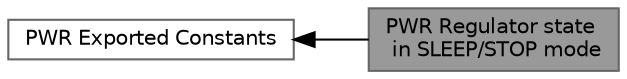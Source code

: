 digraph "PWR Regulator state in SLEEP/STOP mode"
{
 // INTERACTIVE_SVG=YES
 // LATEX_PDF_SIZE
  bgcolor="transparent";
  edge [fontname=Helvetica,fontsize=10,labelfontname=Helvetica,labelfontsize=10];
  node [fontname=Helvetica,fontsize=10,shape=box,height=0.2,width=0.4];
  rankdir=LR;
  Node2 [id="Node000002",label="PWR Exported Constants",height=0.2,width=0.4,color="grey40", fillcolor="white", style="filled",URL="$group___p_w_r___exported___constants.html",tooltip=" "];
  Node1 [id="Node000001",label="PWR Regulator state\l in SLEEP/STOP mode",height=0.2,width=0.4,color="gray40", fillcolor="grey60", style="filled", fontcolor="black",tooltip=" "];
  Node2->Node1 [shape=plaintext, dir="back", style="solid"];
}
